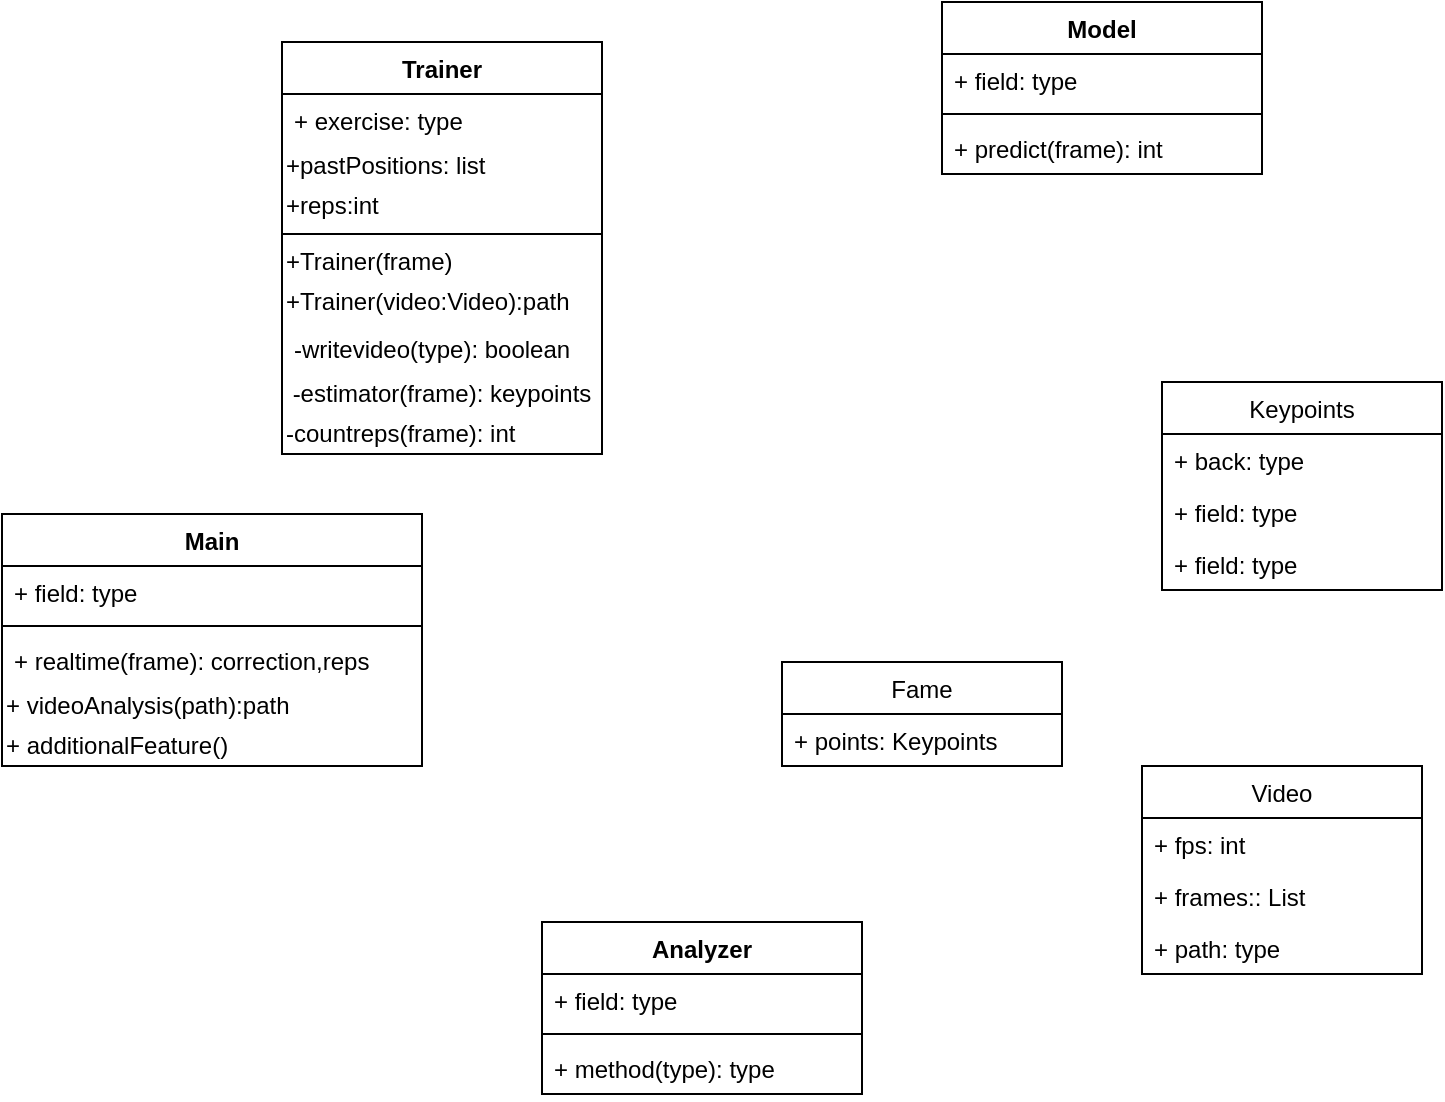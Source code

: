 <mxfile version="14.5.10" type="github">
  <diagram id="C5RBs43oDa-KdzZeNtuy" name="Page-1">
    <mxGraphModel dx="1502" dy="641" grid="1" gridSize="10" guides="1" tooltips="1" connect="1" arrows="1" fold="1" page="1" pageScale="1" pageWidth="827" pageHeight="1169" math="0" shadow="0">
      <root>
        <mxCell id="WIyWlLk6GJQsqaUBKTNV-0" />
        <mxCell id="WIyWlLk6GJQsqaUBKTNV-1" parent="WIyWlLk6GJQsqaUBKTNV-0" />
        <mxCell id="a0mymaZdTOn8uS32HoLL-4" value="Keypoints" style="swimlane;fontStyle=0;childLayout=stackLayout;horizontal=1;startSize=26;fillColor=none;horizontalStack=0;resizeParent=1;resizeParentMax=0;resizeLast=0;collapsible=1;marginBottom=0;" parent="WIyWlLk6GJQsqaUBKTNV-1" vertex="1">
          <mxGeometry x="630" y="380" width="140" height="104" as="geometry" />
        </mxCell>
        <mxCell id="a0mymaZdTOn8uS32HoLL-5" value="+ back: type" style="text;strokeColor=none;fillColor=none;align=left;verticalAlign=top;spacingLeft=4;spacingRight=4;overflow=hidden;rotatable=0;points=[[0,0.5],[1,0.5]];portConstraint=eastwest;" parent="a0mymaZdTOn8uS32HoLL-4" vertex="1">
          <mxGeometry y="26" width="140" height="26" as="geometry" />
        </mxCell>
        <mxCell id="a0mymaZdTOn8uS32HoLL-6" value="+ field: type" style="text;strokeColor=none;fillColor=none;align=left;verticalAlign=top;spacingLeft=4;spacingRight=4;overflow=hidden;rotatable=0;points=[[0,0.5],[1,0.5]];portConstraint=eastwest;" parent="a0mymaZdTOn8uS32HoLL-4" vertex="1">
          <mxGeometry y="52" width="140" height="26" as="geometry" />
        </mxCell>
        <mxCell id="a0mymaZdTOn8uS32HoLL-7" value="+ field: type" style="text;strokeColor=none;fillColor=none;align=left;verticalAlign=top;spacingLeft=4;spacingRight=4;overflow=hidden;rotatable=0;points=[[0,0.5],[1,0.5]];portConstraint=eastwest;" parent="a0mymaZdTOn8uS32HoLL-4" vertex="1">
          <mxGeometry y="78" width="140" height="26" as="geometry" />
        </mxCell>
        <mxCell id="a0mymaZdTOn8uS32HoLL-8" value="Trainer" style="swimlane;fontStyle=1;align=center;verticalAlign=top;childLayout=stackLayout;horizontal=1;startSize=26;horizontalStack=0;resizeParent=1;resizeParentMax=0;resizeLast=0;collapsible=1;marginBottom=0;" parent="WIyWlLk6GJQsqaUBKTNV-1" vertex="1">
          <mxGeometry x="190" y="210" width="160" height="206" as="geometry">
            <mxRectangle x="630" y="240" width="70" height="26" as="alternateBounds" />
          </mxGeometry>
        </mxCell>
        <mxCell id="a0mymaZdTOn8uS32HoLL-9" value="+ exercise: type " style="text;strokeColor=none;fillColor=none;align=left;verticalAlign=top;spacingLeft=4;spacingRight=4;overflow=hidden;rotatable=0;points=[[0,0.5],[1,0.5]];portConstraint=eastwest;" parent="a0mymaZdTOn8uS32HoLL-8" vertex="1">
          <mxGeometry y="26" width="160" height="26" as="geometry" />
        </mxCell>
        <mxCell id="UNvvKq0hMDLlutOKs-n3-26" value="+pastPositions: list" style="text;html=1;strokeColor=none;fillColor=none;align=left;verticalAlign=middle;whiteSpace=wrap;rounded=0;" vertex="1" parent="a0mymaZdTOn8uS32HoLL-8">
          <mxGeometry y="52" width="160" height="20" as="geometry" />
        </mxCell>
        <mxCell id="UNvvKq0hMDLlutOKs-n3-25" value="+reps:int" style="text;html=1;strokeColor=none;fillColor=none;align=left;verticalAlign=middle;whiteSpace=wrap;rounded=0;" vertex="1" parent="a0mymaZdTOn8uS32HoLL-8">
          <mxGeometry y="72" width="160" height="20" as="geometry" />
        </mxCell>
        <mxCell id="a0mymaZdTOn8uS32HoLL-10" value="" style="line;strokeWidth=1;fillColor=none;align=left;verticalAlign=middle;spacingTop=-1;spacingLeft=3;spacingRight=3;rotatable=0;labelPosition=right;points=[];portConstraint=eastwest;" parent="a0mymaZdTOn8uS32HoLL-8" vertex="1">
          <mxGeometry y="92" width="160" height="8" as="geometry" />
        </mxCell>
        <mxCell id="UNvvKq0hMDLlutOKs-n3-9" value="+Trainer(frame)" style="text;html=1;resizable=0;autosize=1;align=left;verticalAlign=middle;points=[];fillColor=none;strokeColor=none;rounded=0;" vertex="1" parent="a0mymaZdTOn8uS32HoLL-8">
          <mxGeometry y="100" width="160" height="20" as="geometry" />
        </mxCell>
        <mxCell id="UNvvKq0hMDLlutOKs-n3-0" value="+Trainer(video:Video):path" style="text;html=1;resizable=0;autosize=1;align=left;verticalAlign=middle;points=[];fillColor=none;strokeColor=none;rounded=0;" vertex="1" parent="a0mymaZdTOn8uS32HoLL-8">
          <mxGeometry y="120" width="160" height="20" as="geometry" />
        </mxCell>
        <mxCell id="a0mymaZdTOn8uS32HoLL-11" value="-writevideo(type): boolean&#xa;" style="text;strokeColor=none;fillColor=none;align=left;verticalAlign=top;spacingLeft=4;spacingRight=4;overflow=hidden;rotatable=0;points=[[0,0.5],[1,0.5]];portConstraint=eastwest;" parent="a0mymaZdTOn8uS32HoLL-8" vertex="1">
          <mxGeometry y="140" width="160" height="26" as="geometry" />
        </mxCell>
        <mxCell id="UNvvKq0hMDLlutOKs-n3-23" value="-estimator(frame): keypoints" style="text;html=1;strokeColor=none;fillColor=none;align=center;verticalAlign=middle;whiteSpace=wrap;rounded=0;" vertex="1" parent="a0mymaZdTOn8uS32HoLL-8">
          <mxGeometry y="166" width="160" height="20" as="geometry" />
        </mxCell>
        <mxCell id="UNvvKq0hMDLlutOKs-n3-24" value="-countreps(frame): int" style="text;html=1;strokeColor=none;fillColor=none;align=left;verticalAlign=middle;whiteSpace=wrap;rounded=0;" vertex="1" parent="a0mymaZdTOn8uS32HoLL-8">
          <mxGeometry y="186" width="160" height="20" as="geometry" />
        </mxCell>
        <mxCell id="a0mymaZdTOn8uS32HoLL-16" value="Video" style="swimlane;fontStyle=0;childLayout=stackLayout;horizontal=1;startSize=26;fillColor=none;horizontalStack=0;resizeParent=1;resizeParentMax=0;resizeLast=0;collapsible=1;marginBottom=0;" parent="WIyWlLk6GJQsqaUBKTNV-1" vertex="1">
          <mxGeometry x="620" y="572" width="140" height="104" as="geometry" />
        </mxCell>
        <mxCell id="a0mymaZdTOn8uS32HoLL-17" value="+ fps: int" style="text;strokeColor=none;fillColor=none;align=left;verticalAlign=top;spacingLeft=4;spacingRight=4;overflow=hidden;rotatable=0;points=[[0,0.5],[1,0.5]];portConstraint=eastwest;" parent="a0mymaZdTOn8uS32HoLL-16" vertex="1">
          <mxGeometry y="26" width="140" height="26" as="geometry" />
        </mxCell>
        <mxCell id="a0mymaZdTOn8uS32HoLL-18" value="+ frames:: List" style="text;strokeColor=none;fillColor=none;align=left;verticalAlign=top;spacingLeft=4;spacingRight=4;overflow=hidden;rotatable=0;points=[[0,0.5],[1,0.5]];portConstraint=eastwest;" parent="a0mymaZdTOn8uS32HoLL-16" vertex="1">
          <mxGeometry y="52" width="140" height="26" as="geometry" />
        </mxCell>
        <mxCell id="a0mymaZdTOn8uS32HoLL-19" value="+ path: type" style="text;strokeColor=none;fillColor=none;align=left;verticalAlign=top;spacingLeft=4;spacingRight=4;overflow=hidden;rotatable=0;points=[[0,0.5],[1,0.5]];portConstraint=eastwest;" parent="a0mymaZdTOn8uS32HoLL-16" vertex="1">
          <mxGeometry y="78" width="140" height="26" as="geometry" />
        </mxCell>
        <mxCell id="a0mymaZdTOn8uS32HoLL-20" value="Model" style="swimlane;fontStyle=1;align=center;verticalAlign=top;childLayout=stackLayout;horizontal=1;startSize=26;horizontalStack=0;resizeParent=1;resizeParentMax=0;resizeLast=0;collapsible=1;marginBottom=0;" parent="WIyWlLk6GJQsqaUBKTNV-1" vertex="1">
          <mxGeometry x="520" y="190" width="160" height="86" as="geometry" />
        </mxCell>
        <mxCell id="a0mymaZdTOn8uS32HoLL-21" value="+ field: type" style="text;strokeColor=none;fillColor=none;align=left;verticalAlign=top;spacingLeft=4;spacingRight=4;overflow=hidden;rotatable=0;points=[[0,0.5],[1,0.5]];portConstraint=eastwest;" parent="a0mymaZdTOn8uS32HoLL-20" vertex="1">
          <mxGeometry y="26" width="160" height="26" as="geometry" />
        </mxCell>
        <mxCell id="a0mymaZdTOn8uS32HoLL-22" value="" style="line;strokeWidth=1;fillColor=none;align=left;verticalAlign=middle;spacingTop=-1;spacingLeft=3;spacingRight=3;rotatable=0;labelPosition=right;points=[];portConstraint=eastwest;" parent="a0mymaZdTOn8uS32HoLL-20" vertex="1">
          <mxGeometry y="52" width="160" height="8" as="geometry" />
        </mxCell>
        <mxCell id="a0mymaZdTOn8uS32HoLL-23" value="+ predict(frame): int" style="text;strokeColor=none;fillColor=none;align=left;verticalAlign=top;spacingLeft=4;spacingRight=4;overflow=hidden;rotatable=0;points=[[0,0.5],[1,0.5]];portConstraint=eastwest;" parent="a0mymaZdTOn8uS32HoLL-20" vertex="1">
          <mxGeometry y="60" width="160" height="26" as="geometry" />
        </mxCell>
        <mxCell id="UNvvKq0hMDLlutOKs-n3-5" value="Fame" style="swimlane;fontStyle=0;childLayout=stackLayout;horizontal=1;startSize=26;fillColor=none;horizontalStack=0;resizeParent=1;resizeParentMax=0;resizeLast=0;collapsible=1;marginBottom=0;" vertex="1" parent="WIyWlLk6GJQsqaUBKTNV-1">
          <mxGeometry x="440" y="520" width="140" height="52" as="geometry" />
        </mxCell>
        <mxCell id="UNvvKq0hMDLlutOKs-n3-6" value="+ points: Keypoints" style="text;strokeColor=none;fillColor=none;align=left;verticalAlign=top;spacingLeft=4;spacingRight=4;overflow=hidden;rotatable=0;points=[[0,0.5],[1,0.5]];portConstraint=eastwest;" vertex="1" parent="UNvvKq0hMDLlutOKs-n3-5">
          <mxGeometry y="26" width="140" height="26" as="geometry" />
        </mxCell>
        <mxCell id="UNvvKq0hMDLlutOKs-n3-10" value="Main" style="swimlane;fontStyle=1;align=center;verticalAlign=top;childLayout=stackLayout;horizontal=1;startSize=26;horizontalStack=0;resizeParent=1;resizeParentMax=0;resizeLast=0;collapsible=1;marginBottom=0;" vertex="1" parent="WIyWlLk6GJQsqaUBKTNV-1">
          <mxGeometry x="50" y="446" width="210" height="126" as="geometry" />
        </mxCell>
        <mxCell id="UNvvKq0hMDLlutOKs-n3-11" value="+ field: type" style="text;strokeColor=none;fillColor=none;align=left;verticalAlign=top;spacingLeft=4;spacingRight=4;overflow=hidden;rotatable=0;points=[[0,0.5],[1,0.5]];portConstraint=eastwest;" vertex="1" parent="UNvvKq0hMDLlutOKs-n3-10">
          <mxGeometry y="26" width="210" height="26" as="geometry" />
        </mxCell>
        <mxCell id="UNvvKq0hMDLlutOKs-n3-12" value="" style="line;strokeWidth=1;fillColor=none;align=left;verticalAlign=middle;spacingTop=-1;spacingLeft=3;spacingRight=3;rotatable=0;labelPosition=right;points=[];portConstraint=eastwest;" vertex="1" parent="UNvvKq0hMDLlutOKs-n3-10">
          <mxGeometry y="52" width="210" height="8" as="geometry" />
        </mxCell>
        <mxCell id="UNvvKq0hMDLlutOKs-n3-13" value="+ realtime(frame): correction,reps" style="text;strokeColor=none;fillColor=none;align=left;verticalAlign=top;spacingLeft=4;spacingRight=4;overflow=hidden;rotatable=0;points=[[0,0.5],[1,0.5]];portConstraint=eastwest;" vertex="1" parent="UNvvKq0hMDLlutOKs-n3-10">
          <mxGeometry y="60" width="210" height="26" as="geometry" />
        </mxCell>
        <mxCell id="UNvvKq0hMDLlutOKs-n3-14" value="+ videoAnalysis(path):path" style="text;html=1;strokeColor=none;fillColor=none;align=left;verticalAlign=middle;whiteSpace=wrap;rounded=0;" vertex="1" parent="UNvvKq0hMDLlutOKs-n3-10">
          <mxGeometry y="86" width="210" height="20" as="geometry" />
        </mxCell>
        <mxCell id="UNvvKq0hMDLlutOKs-n3-15" value="+ additionalFeature()" style="text;html=1;strokeColor=none;fillColor=none;align=left;verticalAlign=middle;whiteSpace=wrap;rounded=0;" vertex="1" parent="UNvvKq0hMDLlutOKs-n3-10">
          <mxGeometry y="106" width="210" height="20" as="geometry" />
        </mxCell>
        <mxCell id="UNvvKq0hMDLlutOKs-n3-19" value="Analyzer" style="swimlane;fontStyle=1;align=center;verticalAlign=top;childLayout=stackLayout;horizontal=1;startSize=26;horizontalStack=0;resizeParent=1;resizeParentMax=0;resizeLast=0;collapsible=1;marginBottom=0;" vertex="1" parent="WIyWlLk6GJQsqaUBKTNV-1">
          <mxGeometry x="320" y="650" width="160" height="86" as="geometry" />
        </mxCell>
        <mxCell id="UNvvKq0hMDLlutOKs-n3-20" value="+ field: type" style="text;strokeColor=none;fillColor=none;align=left;verticalAlign=top;spacingLeft=4;spacingRight=4;overflow=hidden;rotatable=0;points=[[0,0.5],[1,0.5]];portConstraint=eastwest;" vertex="1" parent="UNvvKq0hMDLlutOKs-n3-19">
          <mxGeometry y="26" width="160" height="26" as="geometry" />
        </mxCell>
        <mxCell id="UNvvKq0hMDLlutOKs-n3-21" value="" style="line;strokeWidth=1;fillColor=none;align=left;verticalAlign=middle;spacingTop=-1;spacingLeft=3;spacingRight=3;rotatable=0;labelPosition=right;points=[];portConstraint=eastwest;" vertex="1" parent="UNvvKq0hMDLlutOKs-n3-19">
          <mxGeometry y="52" width="160" height="8" as="geometry" />
        </mxCell>
        <mxCell id="UNvvKq0hMDLlutOKs-n3-22" value="+ method(type): type" style="text;strokeColor=none;fillColor=none;align=left;verticalAlign=top;spacingLeft=4;spacingRight=4;overflow=hidden;rotatable=0;points=[[0,0.5],[1,0.5]];portConstraint=eastwest;" vertex="1" parent="UNvvKq0hMDLlutOKs-n3-19">
          <mxGeometry y="60" width="160" height="26" as="geometry" />
        </mxCell>
      </root>
    </mxGraphModel>
  </diagram>
</mxfile>
